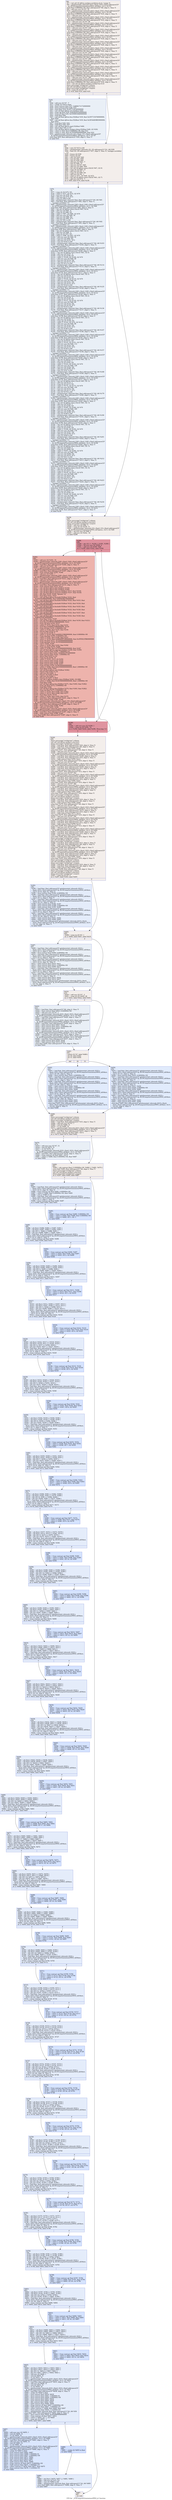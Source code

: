 digraph "CFG for '_Z19ComputeOrientationsPfPiS_iii' function" {
	label="CFG for '_Z19ComputeOrientationsPfPiS_iii' function";

	Node0x55eb150 [shape=record,color="#3d50c3ff", style=filled, fillcolor="#e5d8d170",label="{%6:\l  %7 = tail call i32 @llvm.amdgcn.workitem.id.x(), !range !4\l  %8 = getelementptr inbounds [416 x float], [416 x float] addrspace(3)*\l... @_ZZ19ComputeOrientationsPfPiS_iiiE4hist, i32 0, i32 %7\l  store float 0.000000e+00, float addrspace(3)* %8, align 4, !tbaa !5\l  %9 = add nuw nsw i32 %7, 32\l  %10 = getelementptr inbounds [416 x float], [416 x float] addrspace(3)*\l... @_ZZ19ComputeOrientationsPfPiS_iiiE4hist, i32 0, i32 %9\l  store float 0.000000e+00, float addrspace(3)* %10, align 4, !tbaa !5\l  %11 = add nuw nsw i32 %7, 64\l  %12 = getelementptr inbounds [416 x float], [416 x float] addrspace(3)*\l... @_ZZ19ComputeOrientationsPfPiS_iiiE4hist, i32 0, i32 %11\l  store float 0.000000e+00, float addrspace(3)* %12, align 4, !tbaa !5\l  %13 = add nuw nsw i32 %7, 96\l  %14 = getelementptr inbounds [416 x float], [416 x float] addrspace(3)*\l... @_ZZ19ComputeOrientationsPfPiS_iiiE4hist, i32 0, i32 %13\l  store float 0.000000e+00, float addrspace(3)* %14, align 4, !tbaa !5\l  %15 = add nuw nsw i32 %7, 128\l  %16 = getelementptr inbounds [416 x float], [416 x float] addrspace(3)*\l... @_ZZ19ComputeOrientationsPfPiS_iiiE4hist, i32 0, i32 %15\l  store float 0.000000e+00, float addrspace(3)* %16, align 4, !tbaa !5\l  %17 = add nuw nsw i32 %7, 160\l  %18 = getelementptr inbounds [416 x float], [416 x float] addrspace(3)*\l... @_ZZ19ComputeOrientationsPfPiS_iiiE4hist, i32 0, i32 %17\l  store float 0.000000e+00, float addrspace(3)* %18, align 4, !tbaa !5\l  %19 = add nuw nsw i32 %7, 192\l  %20 = getelementptr inbounds [416 x float], [416 x float] addrspace(3)*\l... @_ZZ19ComputeOrientationsPfPiS_iiiE4hist, i32 0, i32 %19\l  store float 0.000000e+00, float addrspace(3)* %20, align 4, !tbaa !5\l  %21 = add nuw nsw i32 %7, 224\l  %22 = getelementptr inbounds [416 x float], [416 x float] addrspace(3)*\l... @_ZZ19ComputeOrientationsPfPiS_iiiE4hist, i32 0, i32 %21\l  store float 0.000000e+00, float addrspace(3)* %22, align 4, !tbaa !5\l  %23 = add nuw nsw i32 %7, 256\l  %24 = getelementptr inbounds [416 x float], [416 x float] addrspace(3)*\l... @_ZZ19ComputeOrientationsPfPiS_iiiE4hist, i32 0, i32 %23\l  store float 0.000000e+00, float addrspace(3)* %24, align 4, !tbaa !5\l  %25 = add nuw nsw i32 %7, 288\l  %26 = getelementptr inbounds [416 x float], [416 x float] addrspace(3)*\l... @_ZZ19ComputeOrientationsPfPiS_iiiE4hist, i32 0, i32 %25\l  store float 0.000000e+00, float addrspace(3)* %26, align 4, !tbaa !5\l  %27 = add nuw nsw i32 %7, 320\l  %28 = getelementptr inbounds [416 x float], [416 x float] addrspace(3)*\l... @_ZZ19ComputeOrientationsPfPiS_iiiE4hist, i32 0, i32 %27\l  store float 0.000000e+00, float addrspace(3)* %28, align 4, !tbaa !5\l  %29 = add nuw nsw i32 %7, 352\l  %30 = getelementptr inbounds [416 x float], [416 x float] addrspace(3)*\l... @_ZZ19ComputeOrientationsPfPiS_iiiE4hist, i32 0, i32 %29\l  store float 0.000000e+00, float addrspace(3)* %30, align 4, !tbaa !5\l  %31 = add nuw nsw i32 %7, 384\l  %32 = getelementptr inbounds [416 x float], [416 x float] addrspace(3)*\l... @_ZZ19ComputeOrientationsPfPiS_iiiE4hist, i32 0, i32 %31\l  store float 0.000000e+00, float addrspace(3)* %32, align 4, !tbaa !5\l  %33 = tail call i32 @llvm.amdgcn.workgroup.id.x()\l  fence syncscope(\"workgroup\") release\l  tail call void @llvm.amdgcn.s.barrier()\l  fence syncscope(\"workgroup\") acquire\l  %34 = icmp ult i32 %7, 15\l  br i1 %34, label %35, label %55\l|{<s0>T|<s1>F}}"];
	Node0x55eb150:s0 -> Node0x55ef820;
	Node0x55eb150:s1 -> Node0x55ef8b0;
	Node0x55ef820 [shape=record,color="#3d50c3ff", style=filled, fillcolor="#cedaeb70",label="{%35:\l35:                                               \l  %36 = add nsw i32 %7, -7\l  %37 = sitofp i32 %36 to float\l  %38 = fmul contract float %37, 0xBFAC71C720000000\l  %39 = fmul contract float %38, %37\l  %40 = fmul float %39, 0x3FF7154760000000\l  %41 = tail call float @llvm.rint.f32(float %40)\l  %42 = fcmp ogt float %39, 0x40562E4300000000\l  %43 = fcmp olt float %39, 0xC059D1DA00000000\l  %44 = fneg float %40\l  %45 = tail call float @llvm.fma.f32(float %39, float 0x3FF7154760000000,\l... float %44)\l  %46 = tail call float @llvm.fma.f32(float %39, float 0x3E54AE0BE0000000,\l... float %45)\l  %47 = fsub float %40, %41\l  %48 = fadd float %46, %47\l  %49 = tail call float @llvm.exp2.f32(float %48)\l  %50 = fptosi float %41 to i32\l  %51 = tail call float @llvm.amdgcn.ldexp.f32(float %49, i32 %50)\l  %52 = select i1 %43, float 0.000000e+00, float %51\l  %53 = select i1 %42, float 0x7FF0000000000000, float %52\l  %54 = getelementptr inbounds [16 x float], [16 x float] addrspace(3)*\l... @_ZZ19ComputeOrientationsPfPiS_iiiE5gauss, i32 0, i32 %7\l  store float %53, float addrspace(3)* %54, align 4, !tbaa !5\l  br label %55\l}"];
	Node0x55ef820 -> Node0x55ef8b0;
	Node0x55ef8b0 [shape=record,color="#3d50c3ff", style=filled, fillcolor="#e5d8d170",label="{%55:\l55:                                               \l  %56 = sext i32 %33 to i64\l  %57 = getelementptr inbounds i32, i32 addrspace(1)* %1, i64 %56\l  %58 = load i32, i32 addrspace(1)* %57, align 4, !tbaa !9, !amdgpu.noclobber\l... !11\l  %59 = freeze i32 %58\l  %60 = freeze i32 %4\l  %61 = sdiv i32 %59, %60\l  %62 = mul i32 %61, %60\l  %63 = sub i32 %59, %62\l  %64 = add nsw i32 %63, -7\l  %65 = and i32 %64, 15\l  %66 = sub nsw i32 %7, %65\l  %67 = add nsw i32 %66, %64\l  %68 = tail call i32 @llvm.smax.i32(i32 %67, i32 0)\l  %69 = icmp ult i32 %66, 15\l  %70 = add nsw i32 %5, -1\l  %71 = icmp slt i32 %68, %4\l  %72 = add nsw i32 %4, -1\l  %73 = select i1 %71, i32 %68, i32 %72\l  %74 = tail call i32 @llvm.smax.i32(i32 %61, i32 7)\l  %75 = add nsw i32 %74, -7\l  br i1 %69, label %76, label %238\l|{<s0>T|<s1>F}}"];
	Node0x55ef8b0:s0 -> Node0x55f2170;
	Node0x55ef8b0:s1 -> Node0x55f2200;
	Node0x55f2170 [shape=record,color="#3d50c3ff", style=filled, fillcolor="#cedaeb70",label="{%76:\l76:                                               \l  %77 = icmp slt i32 %75, %5\l  %78 = select i1 %77, i32 %75, i32 %70\l  %79 = mul nsw i32 %78, %4\l  %80 = add nsw i32 %79, %73\l  %81 = sext i32 %80 to i64\l  %82 = getelementptr inbounds float, float addrspace(1)* %0, i64 %81\l  %83 = load float, float addrspace(1)* %82, align 4, !tbaa !5,\l... !amdgpu.noclobber !11\l  %84 = getelementptr inbounds [240 x float], [240 x float] addrspace(3)*\l... @_ZZ19ComputeOrientationsPfPiS_iiiE4data, i32 0, i32 %66\l  store float %83, float addrspace(3)* %84, align 4, !tbaa !5\l  %85 = tail call i32 @llvm.smax.i32(i32 %61, i32 6)\l  %86 = add nsw i32 %85, -6\l  %87 = icmp slt i32 %86, %5\l  %88 = select i1 %87, i32 %86, i32 %70\l  %89 = add nuw nsw i32 %66, 16\l  %90 = mul nsw i32 %88, %4\l  %91 = add nsw i32 %90, %73\l  %92 = sext i32 %91 to i64\l  %93 = getelementptr inbounds float, float addrspace(1)* %0, i64 %92\l  %94 = load float, float addrspace(1)* %93, align 4, !tbaa !5,\l... !amdgpu.noclobber !11\l  %95 = getelementptr inbounds [240 x float], [240 x float] addrspace(3)*\l... @_ZZ19ComputeOrientationsPfPiS_iiiE4data, i32 0, i32 %89\l  store float %94, float addrspace(3)* %95, align 4, !tbaa !5\l  %96 = tail call i32 @llvm.smax.i32(i32 %61, i32 5)\l  %97 = add nsw i32 %96, -5\l  %98 = icmp slt i32 %97, %5\l  %99 = select i1 %98, i32 %97, i32 %70\l  %100 = add nuw nsw i32 %66, 32\l  %101 = mul nsw i32 %99, %4\l  %102 = add nsw i32 %101, %73\l  %103 = sext i32 %102 to i64\l  %104 = getelementptr inbounds float, float addrspace(1)* %0, i64 %103\l  %105 = load float, float addrspace(1)* %104, align 4, !tbaa !5,\l... !amdgpu.noclobber !11\l  %106 = getelementptr inbounds [240 x float], [240 x float] addrspace(3)*\l... @_ZZ19ComputeOrientationsPfPiS_iiiE4data, i32 0, i32 %100\l  store float %105, float addrspace(3)* %106, align 4, !tbaa !5\l  %107 = tail call i32 @llvm.smax.i32(i32 %61, i32 4)\l  %108 = add nsw i32 %107, -4\l  %109 = icmp slt i32 %108, %5\l  %110 = select i1 %109, i32 %108, i32 %70\l  %111 = add nuw nsw i32 %66, 48\l  %112 = mul nsw i32 %110, %4\l  %113 = add nsw i32 %112, %73\l  %114 = sext i32 %113 to i64\l  %115 = getelementptr inbounds float, float addrspace(1)* %0, i64 %114\l  %116 = load float, float addrspace(1)* %115, align 4, !tbaa !5,\l... !amdgpu.noclobber !11\l  %117 = getelementptr inbounds [240 x float], [240 x float] addrspace(3)*\l... @_ZZ19ComputeOrientationsPfPiS_iiiE4data, i32 0, i32 %111\l  store float %116, float addrspace(3)* %117, align 4, !tbaa !5\l  %118 = tail call i32 @llvm.smax.i32(i32 %61, i32 3)\l  %119 = add nsw i32 %118, -3\l  %120 = icmp slt i32 %119, %5\l  %121 = select i1 %120, i32 %119, i32 %70\l  %122 = add nuw nsw i32 %66, 64\l  %123 = mul nsw i32 %121, %4\l  %124 = add nsw i32 %123, %73\l  %125 = sext i32 %124 to i64\l  %126 = getelementptr inbounds float, float addrspace(1)* %0, i64 %125\l  %127 = load float, float addrspace(1)* %126, align 4, !tbaa !5,\l... !amdgpu.noclobber !11\l  %128 = getelementptr inbounds [240 x float], [240 x float] addrspace(3)*\l... @_ZZ19ComputeOrientationsPfPiS_iiiE4data, i32 0, i32 %122\l  store float %127, float addrspace(3)* %128, align 4, !tbaa !5\l  %129 = tail call i32 @llvm.smax.i32(i32 %61, i32 2)\l  %130 = add nsw i32 %129, -2\l  %131 = icmp slt i32 %130, %5\l  %132 = select i1 %131, i32 %130, i32 %70\l  %133 = add nuw nsw i32 %66, 80\l  %134 = mul nsw i32 %132, %4\l  %135 = add nsw i32 %134, %73\l  %136 = sext i32 %135 to i64\l  %137 = getelementptr inbounds float, float addrspace(1)* %0, i64 %136\l  %138 = load float, float addrspace(1)* %137, align 4, !tbaa !5,\l... !amdgpu.noclobber !11\l  %139 = getelementptr inbounds [240 x float], [240 x float] addrspace(3)*\l... @_ZZ19ComputeOrientationsPfPiS_iiiE4data, i32 0, i32 %133\l  store float %138, float addrspace(3)* %139, align 4, !tbaa !5\l  %140 = tail call i32 @llvm.smax.i32(i32 %61, i32 1)\l  %141 = add nsw i32 %140, -1\l  %142 = icmp sgt i32 %140, %5\l  %143 = select i1 %142, i32 %70, i32 %141\l  %144 = add nuw nsw i32 %66, 96\l  %145 = mul nsw i32 %143, %4\l  %146 = add nsw i32 %145, %73\l  %147 = sext i32 %146 to i64\l  %148 = getelementptr inbounds float, float addrspace(1)* %0, i64 %147\l  %149 = load float, float addrspace(1)* %148, align 4, !tbaa !5,\l... !amdgpu.noclobber !11\l  %150 = getelementptr inbounds [240 x float], [240 x float] addrspace(3)*\l... @_ZZ19ComputeOrientationsPfPiS_iiiE4data, i32 0, i32 %144\l  store float %149, float addrspace(3)* %150, align 4, !tbaa !5\l  %151 = tail call i32 @llvm.smax.i32(i32 %61, i32 0)\l  %152 = icmp slt i32 %151, %5\l  %153 = select i1 %152, i32 %151, i32 %70\l  %154 = add nuw nsw i32 %66, 112\l  %155 = mul nsw i32 %153, %4\l  %156 = add nsw i32 %155, %73\l  %157 = sext i32 %156 to i64\l  %158 = getelementptr inbounds float, float addrspace(1)* %0, i64 %157\l  %159 = load float, float addrspace(1)* %158, align 4, !tbaa !5,\l... !amdgpu.noclobber !11\l  %160 = getelementptr inbounds [240 x float], [240 x float] addrspace(3)*\l... @_ZZ19ComputeOrientationsPfPiS_iiiE4data, i32 0, i32 %154\l  store float %159, float addrspace(3)* %160, align 4, !tbaa !5\l  %161 = tail call i32 @llvm.smax.i32(i32 %61, i32 -1)\l  %162 = add nsw i32 %161, 1\l  %163 = icmp slt i32 %162, %5\l  %164 = select i1 %163, i32 %162, i32 %70\l  %165 = add nuw nsw i32 %66, 128\l  %166 = mul nsw i32 %164, %4\l  %167 = add nsw i32 %166, %73\l  %168 = sext i32 %167 to i64\l  %169 = getelementptr inbounds float, float addrspace(1)* %0, i64 %168\l  %170 = load float, float addrspace(1)* %169, align 4, !tbaa !5,\l... !amdgpu.noclobber !11\l  %171 = getelementptr inbounds [240 x float], [240 x float] addrspace(3)*\l... @_ZZ19ComputeOrientationsPfPiS_iiiE4data, i32 0, i32 %165\l  store float %170, float addrspace(3)* %171, align 4, !tbaa !5\l  %172 = tail call i32 @llvm.smax.i32(i32 %61, i32 -2)\l  %173 = add nsw i32 %172, 2\l  %174 = icmp slt i32 %173, %5\l  %175 = select i1 %174, i32 %173, i32 %70\l  %176 = add nuw nsw i32 %66, 144\l  %177 = mul nsw i32 %175, %4\l  %178 = add nsw i32 %177, %73\l  %179 = sext i32 %178 to i64\l  %180 = getelementptr inbounds float, float addrspace(1)* %0, i64 %179\l  %181 = load float, float addrspace(1)* %180, align 4, !tbaa !5,\l... !amdgpu.noclobber !11\l  %182 = getelementptr inbounds [240 x float], [240 x float] addrspace(3)*\l... @_ZZ19ComputeOrientationsPfPiS_iiiE4data, i32 0, i32 %176\l  store float %181, float addrspace(3)* %182, align 4, !tbaa !5\l  %183 = tail call i32 @llvm.smax.i32(i32 %61, i32 -3)\l  %184 = add nsw i32 %183, 3\l  %185 = icmp slt i32 %184, %5\l  %186 = select i1 %185, i32 %184, i32 %70\l  %187 = add nuw nsw i32 %66, 160\l  %188 = mul nsw i32 %186, %4\l  %189 = add nsw i32 %188, %73\l  %190 = sext i32 %189 to i64\l  %191 = getelementptr inbounds float, float addrspace(1)* %0, i64 %190\l  %192 = load float, float addrspace(1)* %191, align 4, !tbaa !5,\l... !amdgpu.noclobber !11\l  %193 = getelementptr inbounds [240 x float], [240 x float] addrspace(3)*\l... @_ZZ19ComputeOrientationsPfPiS_iiiE4data, i32 0, i32 %187\l  store float %192, float addrspace(3)* %193, align 4, !tbaa !5\l  %194 = tail call i32 @llvm.smax.i32(i32 %61, i32 -4)\l  %195 = add nsw i32 %194, 4\l  %196 = icmp slt i32 %195, %5\l  %197 = select i1 %196, i32 %195, i32 %70\l  %198 = add nuw nsw i32 %66, 176\l  %199 = mul nsw i32 %197, %4\l  %200 = add nsw i32 %199, %73\l  %201 = sext i32 %200 to i64\l  %202 = getelementptr inbounds float, float addrspace(1)* %0, i64 %201\l  %203 = load float, float addrspace(1)* %202, align 4, !tbaa !5,\l... !amdgpu.noclobber !11\l  %204 = getelementptr inbounds [240 x float], [240 x float] addrspace(3)*\l... @_ZZ19ComputeOrientationsPfPiS_iiiE4data, i32 0, i32 %198\l  store float %203, float addrspace(3)* %204, align 4, !tbaa !5\l  %205 = tail call i32 @llvm.smax.i32(i32 %61, i32 -5)\l  %206 = add nsw i32 %205, 5\l  %207 = icmp slt i32 %206, %5\l  %208 = select i1 %207, i32 %206, i32 %70\l  %209 = add nuw nsw i32 %66, 192\l  %210 = mul nsw i32 %208, %4\l  %211 = add nsw i32 %210, %73\l  %212 = sext i32 %211 to i64\l  %213 = getelementptr inbounds float, float addrspace(1)* %0, i64 %212\l  %214 = load float, float addrspace(1)* %213, align 4, !tbaa !5,\l... !amdgpu.noclobber !11\l  %215 = getelementptr inbounds [240 x float], [240 x float] addrspace(3)*\l... @_ZZ19ComputeOrientationsPfPiS_iiiE4data, i32 0, i32 %209\l  store float %214, float addrspace(3)* %215, align 4, !tbaa !5\l  %216 = tail call i32 @llvm.smax.i32(i32 %61, i32 -6)\l  %217 = add nsw i32 %216, 6\l  %218 = icmp slt i32 %217, %5\l  %219 = select i1 %218, i32 %217, i32 %70\l  %220 = add nuw nsw i32 %66, 208\l  %221 = mul nsw i32 %219, %4\l  %222 = add nsw i32 %221, %73\l  %223 = sext i32 %222 to i64\l  %224 = getelementptr inbounds float, float addrspace(1)* %0, i64 %223\l  %225 = load float, float addrspace(1)* %224, align 4, !tbaa !5,\l... !amdgpu.noclobber !11\l  %226 = getelementptr inbounds [240 x float], [240 x float] addrspace(3)*\l... @_ZZ19ComputeOrientationsPfPiS_iiiE4data, i32 0, i32 %220\l  store float %225, float addrspace(3)* %226, align 4, !tbaa !5\l  %227 = tail call i32 @llvm.smax.i32(i32 %61, i32 -7)\l  %228 = add nsw i32 %227, 7\l  %229 = icmp slt i32 %228, %5\l  %230 = select i1 %229, i32 %228, i32 %70\l  %231 = add nuw nsw i32 %66, 224\l  %232 = mul nsw i32 %230, %4\l  %233 = add nsw i32 %232, %73\l  %234 = sext i32 %233 to i64\l  %235 = getelementptr inbounds float, float addrspace(1)* %0, i64 %234\l  %236 = load float, float addrspace(1)* %235, align 4, !tbaa !5,\l... !amdgpu.noclobber !11\l  %237 = getelementptr inbounds [240 x float], [240 x float] addrspace(3)*\l... @_ZZ19ComputeOrientationsPfPiS_iiiE4data, i32 0, i32 %231\l  store float %236, float addrspace(3)* %237, align 4, !tbaa !5\l  br label %238\l}"];
	Node0x55f2170 -> Node0x55f2200;
	Node0x55f2200 [shape=record,color="#3d50c3ff", style=filled, fillcolor="#e5d8d170",label="{%238:\l238:                                              \l  fence syncscope(\"workgroup\") release\l  tail call void @llvm.amdgcn.s.barrier()\l  fence syncscope(\"workgroup\") acquire\l  %239 = add nsw i32 %66, -1\l  %240 = icmp ult i32 %239, 13\l  %241 = getelementptr inbounds [16 x float], [16 x float] addrspace(3)*\l... @_ZZ19ComputeOrientationsPfPiS_iiiE5gauss, i32 0, i32 %66\l  %242 = shl nuw nsw i32 %66, 5\l  %243 = add nsw i32 %242, -32\l  br label %298\l}"];
	Node0x55f2200 -> Node0x55fa340;
	Node0x55fa610 [shape=record,color="#3d50c3ff", style=filled, fillcolor="#e5d8d170",label="{%244:\l244:                                              \l  fence syncscope(\"workgroup\") release\l  tail call void @llvm.amdgcn.s.barrier()\l  fence syncscope(\"workgroup\") acquire\l  %245 = load float, float addrspace(3)* %24, align 4, !tbaa !5\l  %246 = load float, float addrspace(3)* %8, align 4, !tbaa !5\l  %247 = fadd contract float %245, %246\l  store float %247, float addrspace(3)* %8, align 4, !tbaa !5\l  %248 = add nuw nsw i32 %7, 288\l  %249 = getelementptr inbounds [416 x float], [416 x float] addrspace(3)*\l... @_ZZ19ComputeOrientationsPfPiS_iiiE4hist, i32 0, i32 %248\l  %250 = load float, float addrspace(3)* %249, align 4, !tbaa !5\l  %251 = load float, float addrspace(3)* %10, align 4, !tbaa !5\l  %252 = fadd contract float %250, %251\l  store float %252, float addrspace(3)* %10, align 4, !tbaa !5\l  %253 = add nuw nsw i32 %7, 320\l  %254 = getelementptr inbounds [416 x float], [416 x float] addrspace(3)*\l... @_ZZ19ComputeOrientationsPfPiS_iiiE4hist, i32 0, i32 %253\l  %255 = load float, float addrspace(3)* %254, align 4, !tbaa !5\l  %256 = load float, float addrspace(3)* %12, align 4, !tbaa !5\l  %257 = fadd contract float %255, %256\l  store float %257, float addrspace(3)* %12, align 4, !tbaa !5\l  %258 = add nuw nsw i32 %7, 352\l  %259 = getelementptr inbounds [416 x float], [416 x float] addrspace(3)*\l... @_ZZ19ComputeOrientationsPfPiS_iiiE4hist, i32 0, i32 %258\l  %260 = load float, float addrspace(3)* %259, align 4, !tbaa !5\l  %261 = load float, float addrspace(3)* %14, align 4, !tbaa !5\l  %262 = fadd contract float %260, %261\l  store float %262, float addrspace(3)* %14, align 4, !tbaa !5\l  %263 = add nuw nsw i32 %7, 384\l  %264 = getelementptr inbounds [416 x float], [416 x float] addrspace(3)*\l... @_ZZ19ComputeOrientationsPfPiS_iiiE4hist, i32 0, i32 %263\l  %265 = load float, float addrspace(3)* %264, align 4, !tbaa !5\l  %266 = load float, float addrspace(3)* %16, align 4, !tbaa !5\l  %267 = fadd contract float %265, %266\l  store float %267, float addrspace(3)* %16, align 4, !tbaa !5\l  fence syncscope(\"workgroup\") release\l  tail call void @llvm.amdgcn.s.barrier()\l  fence syncscope(\"workgroup\") acquire\l  %268 = load float, float addrspace(3)* %16, align 4, !tbaa !5\l  %269 = load float, float addrspace(3)* %8, align 4, !tbaa !5\l  %270 = fadd contract float %268, %269\l  store float %270, float addrspace(3)* %8, align 4, !tbaa !5\l  %271 = add nuw nsw i32 %7, 160\l  %272 = getelementptr inbounds [416 x float], [416 x float] addrspace(3)*\l... @_ZZ19ComputeOrientationsPfPiS_iiiE4hist, i32 0, i32 %271\l  %273 = load float, float addrspace(3)* %272, align 4, !tbaa !5\l  %274 = load float, float addrspace(3)* %10, align 4, !tbaa !5\l  %275 = fadd contract float %273, %274\l  store float %275, float addrspace(3)* %10, align 4, !tbaa !5\l  %276 = add nuw nsw i32 %7, 192\l  %277 = getelementptr inbounds [416 x float], [416 x float] addrspace(3)*\l... @_ZZ19ComputeOrientationsPfPiS_iiiE4hist, i32 0, i32 %276\l  %278 = load float, float addrspace(3)* %277, align 4, !tbaa !5\l  %279 = load float, float addrspace(3)* %12, align 4, !tbaa !5\l  %280 = fadd contract float %278, %279\l  store float %280, float addrspace(3)* %12, align 4, !tbaa !5\l  %281 = add nuw nsw i32 %7, 224\l  %282 = getelementptr inbounds [416 x float], [416 x float] addrspace(3)*\l... @_ZZ19ComputeOrientationsPfPiS_iiiE4hist, i32 0, i32 %281\l  %283 = load float, float addrspace(3)* %282, align 4, !tbaa !5\l  %284 = load float, float addrspace(3)* %14, align 4, !tbaa !5\l  %285 = fadd contract float %283, %284\l  store float %285, float addrspace(3)* %14, align 4, !tbaa !5\l  fence syncscope(\"workgroup\") release\l  tail call void @llvm.amdgcn.s.barrier()\l  fence syncscope(\"workgroup\") acquire\l  %286 = load float, float addrspace(3)* %12, align 4, !tbaa !5\l  %287 = load float, float addrspace(3)* %8, align 4, !tbaa !5\l  %288 = fadd contract float %286, %287\l  store float %288, float addrspace(3)* %8, align 4, !tbaa !5\l  %289 = add nuw nsw i32 %7, 96\l  %290 = getelementptr inbounds [416 x float], [416 x float] addrspace(3)*\l... @_ZZ19ComputeOrientationsPfPiS_iiiE4hist, i32 0, i32 %289\l  %291 = load float, float addrspace(3)* %290, align 4, !tbaa !5\l  %292 = load float, float addrspace(3)* %10, align 4, !tbaa !5\l  %293 = fadd contract float %291, %292\l  store float %293, float addrspace(3)* %10, align 4, !tbaa !5\l  fence syncscope(\"workgroup\") release\l  tail call void @llvm.amdgcn.s.barrier()\l  fence syncscope(\"workgroup\") acquire\l  %294 = load float, float addrspace(3)* %10, align 4, !tbaa !5\l  %295 = load float, float addrspace(3)* %8, align 4, !tbaa !5\l  %296 = fadd contract float %294, %295\l  store float %296, float addrspace(3)* %8, align 4, !tbaa !5\l  fence syncscope(\"workgroup\") release\l  tail call void @llvm.amdgcn.s.barrier()\l  fence syncscope(\"workgroup\") acquire\l  %297 = icmp eq i32 %7, 0\l  br i1 %297, label %393, label %405\l|{<s0>T|<s1>F}}"];
	Node0x55fa610:s0 -> Node0x55fed30;
	Node0x55fa610:s1 -> Node0x55fed80;
	Node0x55fa340 [shape=record,color="#b70d28ff", style=filled, fillcolor="#b70d2870",label="{%298:\l298:                                              \l  %299 = phi i32 [ 1, %238 ], [ %391, %390 ]\l  %300 = shl nuw nsw i32 %299, 4\l  %301 = add nsw i32 %300, %66\l  br i1 %240, label %302, label %390\l|{<s0>T|<s1>F}}"];
	Node0x55fa340:s0 -> Node0x55ff120;
	Node0x55fa340:s1 -> Node0x55feec0;
	Node0x55ff120 [shape=record,color="#3d50c3ff", style=filled, fillcolor="#d6524470",label="{%302:\l302:                                              \l  %303 = add nsw i32 %301, 16\l  %304 = getelementptr inbounds [240 x float], [240 x float] addrspace(3)*\l... @_ZZ19ComputeOrientationsPfPiS_iiiE4data, i32 0, i32 %303\l  %305 = load float, float addrspace(3)* %304, align 4, !tbaa !5\l  %306 = add nsw i32 %301, -16\l  %307 = getelementptr inbounds [240 x float], [240 x float] addrspace(3)*\l... @_ZZ19ComputeOrientationsPfPiS_iiiE4data, i32 0, i32 %306\l  %308 = load float, float addrspace(3)* %307, align 4, !tbaa !5\l  %309 = fsub contract float %305, %308\l  %310 = add nsw i32 %301, 1\l  %311 = getelementptr inbounds [240 x float], [240 x float] addrspace(3)*\l... @_ZZ19ComputeOrientationsPfPiS_iiiE4data, i32 0, i32 %310\l  %312 = load float, float addrspace(3)* %311, align 4, !tbaa !5\l  %313 = add nsw i32 %301, -1\l  %314 = getelementptr inbounds [240 x float], [240 x float] addrspace(3)*\l... @_ZZ19ComputeOrientationsPfPiS_iiiE4data, i32 0, i32 %313\l  %315 = load float, float addrspace(3)* %314, align 4, !tbaa !5\l  %316 = fsub contract float %312, %315\l  %317 = tail call float @llvm.fabs.f32(float %316)\l  %318 = tail call float @llvm.fabs.f32(float %309)\l  %319 = tail call float @llvm.minnum.f32(float %317, float %318)\l  %320 = tail call float @llvm.maxnum.f32(float %317, float %318)\l  %321 = fdiv float %319, %320, !fpmath !12\l  %322 = fmul float %321, %321\l  %323 = tail call float @llvm.fmuladd.f32(float %322, float\l... 0x3F65A54B00000000, float 0xBF8F4B2180000000)\l  %324 = tail call float @llvm.fmuladd.f32(float %322, float %323, float\l... 0x3FA53F67E0000000)\l  %325 = tail call float @llvm.fmuladd.f32(float %322, float %324, float\l... 0xBFB2FA9AE0000000)\l  %326 = tail call float @llvm.fmuladd.f32(float %322, float %325, float\l... 0x3FBB263640000000)\l  %327 = tail call float @llvm.fmuladd.f32(float %322, float %326, float\l... 0xBFC22C1CC0000000)\l  %328 = tail call float @llvm.fmuladd.f32(float %322, float %327, float\l... 0x3FC99717E0000000)\l  %329 = tail call float @llvm.fmuladd.f32(float %322, float %328, float\l... 0xBFD5554C40000000)\l  %330 = fmul float %322, %329\l  %331 = tail call float @llvm.fmuladd.f32(float %321, float %330, float %321)\l  %332 = fsub float 0x3FF921FB60000000, %331\l  %333 = fcmp ogt float %318, %317\l  %334 = select i1 %333, float %332, float %331\l  %335 = fsub float 0x400921FB60000000, %334\l  %336 = fcmp olt float %316, 0.000000e+00\l  %337 = select i1 %336, float %335, float %334\l  %338 = bitcast float %316 to i32\l  %339 = icmp slt i32 %338, 0\l  %340 = select i1 %339, float 0x400921FB60000000, float 0.000000e+00\l  %341 = fcmp oeq float %309, 0.000000e+00\l  %342 = select i1 %341, float %340, float %337\l  %343 = select i1 %336, float 0x4002D97C80000000, float 0x3FE921FB60000000\l  %344 = fcmp oeq float %317, 0x7FF0000000000000\l  %345 = fcmp oeq float %318, 0x7FF0000000000000\l  %346 = and i1 %345, %344\l  %347 = select i1 %346, float %343, float %342\l  %348 = fcmp uno float %316, %309\l  %349 = select i1 %348, float 0x7FF8000000000000, float %347\l  %350 = tail call float @llvm.copysign.f32(float %349, float %309)\l  %351 = fmul contract float %350, 1.600000e+01\l  %352 = fdiv contract float %351, 0x400921FF20000000\l  %353 = fadd contract float %352, 1.650000e+01\l  %354 = fptosi float %353 to i32\l  %355 = icmp eq i32 %354, 32\l  %356 = select i1 %355, i32 0, i32 %354\l  %357 = fmul contract float %316, %316\l  %358 = fmul contract float %309, %309\l  %359 = fadd contract float %358, %357\l  %360 = fcmp olt float %359, 0x39F0000000000000\l  %361 = select i1 %360, float 0x41F0000000000000, float 1.000000e+00\l  %362 = fmul float %359, %361\l  %363 = tail call float @llvm.sqrt.f32(float %362)\l  %364 = bitcast float %363 to i32\l  %365 = add nsw i32 %364, -1\l  %366 = bitcast i32 %365 to float\l  %367 = add nsw i32 %364, 1\l  %368 = bitcast i32 %367 to float\l  %369 = tail call i1 @llvm.amdgcn.class.f32(float %362, i32 608)\l  %370 = select i1 %360, float 0x3EF0000000000000, float 1.000000e+00\l  %371 = fneg float %368\l  %372 = tail call float @llvm.fma.f32(float %371, float %363, float %362)\l  %373 = fcmp ogt float %372, 0.000000e+00\l  %374 = fneg float %366\l  %375 = tail call float @llvm.fma.f32(float %374, float %363, float %362)\l  %376 = fcmp ole float %375, 0.000000e+00\l  %377 = select i1 %376, float %366, float %363\l  %378 = select i1 %373, float %368, float %377\l  %379 = fmul float %370, %378\l  %380 = select i1 %369, float %362, float %379\l  %381 = load float, float addrspace(3)* %241, align 4, !tbaa !5\l  %382 = fmul contract float %381, %380\l  %383 = getelementptr inbounds [16 x float], [16 x float] addrspace(3)*\l... @_ZZ19ComputeOrientationsPfPiS_iiiE5gauss, i32 0, i32 %299\l  %384 = load float, float addrspace(3)* %383, align 4, !tbaa !5\l  %385 = fmul contract float %384, %382\l  %386 = add nsw i32 %243, %356\l  %387 = getelementptr inbounds [416 x float], [416 x float] addrspace(3)*\l... @_ZZ19ComputeOrientationsPfPiS_iiiE4hist, i32 0, i32 %386\l  %388 = load float, float addrspace(3)* %387, align 4, !tbaa !5\l  %389 = fadd contract float %388, %385\l  store float %389, float addrspace(3)* %387, align 4, !tbaa !5\l  br label %390\l}"];
	Node0x55ff120 -> Node0x55feec0;
	Node0x55feec0 [shape=record,color="#b70d28ff", style=filled, fillcolor="#b70d2870",label="{%390:\l390:                                              \l  %391 = add nuw nsw i32 %299, 1\l  %392 = icmp eq i32 %391, 14\l  br i1 %392, label %244, label %298, !llvm.loop !13\l|{<s0>T|<s1>F}}"];
	Node0x55feec0:s0 -> Node0x55fa610;
	Node0x55feec0:s1 -> Node0x55fa340;
	Node0x55fed30 [shape=record,color="#3d50c3ff", style=filled, fillcolor="#c1d4f470",label="{%393:\l393:                                              \l  %394 = load float, float addrspace(3)* getelementptr inbounds ([416 x\l... float], [416 x float] addrspace(3)* @_ZZ19ComputeOrientationsPfPiS_iiiE4hist,\l... i32 0, i32 0), align 16, !tbaa !5\l  %395 = fmul contract float %394, 6.000000e+00\l  %396 = load float, float addrspace(3)* getelementptr inbounds ([416 x\l... float], [416 x float] addrspace(3)* @_ZZ19ComputeOrientationsPfPiS_iiiE4hist,\l... i32 0, i32 1), align 4, !tbaa !5\l  %397 = load float, float addrspace(3)* getelementptr inbounds ([416 x\l... float], [416 x float] addrspace(3)* @_ZZ19ComputeOrientationsPfPiS_iiiE4hist,\l... i32 0, i32 31), align 4, !tbaa !5\l  %398 = fadd contract float %396, %397\l  %399 = fmul contract float %398, 4.000000e+00\l  %400 = fadd contract float %395, %399\l  %401 = load float, float addrspace(3)* getelementptr inbounds ([416 x\l... float], [416 x float] addrspace(3)* @_ZZ19ComputeOrientationsPfPiS_iiiE4hist,\l... i32 0, i32 2), align 8, !tbaa !5\l  %402 = load float, float addrspace(3)* getelementptr inbounds ([416 x\l... float], [416 x float] addrspace(3)* @_ZZ19ComputeOrientationsPfPiS_iiiE4hist,\l... i32 0, i32 30), align 8, !tbaa !5\l  %403 = fadd contract float %401, %402\l  %404 = fadd contract float %400, %403\l  store float %404, float addrspace(3)* getelementptr inbounds ([416 x float],\l... [416 x float] addrspace(3)* @_ZZ19ComputeOrientationsPfPiS_iiiE4hist, i32 0,\l... i32 32), align 16, !tbaa !5\l  br label %405\l}"];
	Node0x55fed30 -> Node0x55fed80;
	Node0x55fed80 [shape=record,color="#3d50c3ff", style=filled, fillcolor="#e5d8d170",label="{%405:\l405:                                              \l  %406 = icmp eq i32 %7, 1\l  br i1 %406, label %407, label %419\l|{<s0>T|<s1>F}}"];
	Node0x55fed80:s0 -> Node0x5603920;
	Node0x55fed80:s1 -> Node0x55fad90;
	Node0x5603920 [shape=record,color="#3d50c3ff", style=filled, fillcolor="#cedaeb70",label="{%407:\l407:                                              \l  %408 = load float, float addrspace(3)* getelementptr inbounds ([416 x\l... float], [416 x float] addrspace(3)* @_ZZ19ComputeOrientationsPfPiS_iiiE4hist,\l... i32 0, i32 1), align 4, !tbaa !5\l  %409 = fmul contract float %408, 6.000000e+00\l  %410 = load float, float addrspace(3)* getelementptr inbounds ([416 x\l... float], [416 x float] addrspace(3)* @_ZZ19ComputeOrientationsPfPiS_iiiE4hist,\l... i32 0, i32 2), align 8, !tbaa !5\l  %411 = load float, float addrspace(3)* getelementptr inbounds ([416 x\l... float], [416 x float] addrspace(3)* @_ZZ19ComputeOrientationsPfPiS_iiiE4hist,\l... i32 0, i32 0), align 16, !tbaa !5\l  %412 = fadd contract float %410, %411\l  %413 = fmul contract float %412, 4.000000e+00\l  %414 = fadd contract float %409, %413\l  %415 = load float, float addrspace(3)* getelementptr inbounds ([416 x\l... float], [416 x float] addrspace(3)* @_ZZ19ComputeOrientationsPfPiS_iiiE4hist,\l... i32 0, i32 3), align 4, !tbaa !5\l  %416 = load float, float addrspace(3)* getelementptr inbounds ([416 x\l... float], [416 x float] addrspace(3)* @_ZZ19ComputeOrientationsPfPiS_iiiE4hist,\l... i32 0, i32 31), align 4, !tbaa !5\l  %417 = fadd contract float %415, %416\l  %418 = fadd contract float %414, %417\l  store float %418, float addrspace(3)* getelementptr inbounds ([416 x float],\l... [416 x float] addrspace(3)* @_ZZ19ComputeOrientationsPfPiS_iiiE4hist, i32 0,\l... i32 33), align 4, !tbaa !5\l  br label %419\l}"];
	Node0x5603920 -> Node0x55fad90;
	Node0x55fad90 [shape=record,color="#3d50c3ff", style=filled, fillcolor="#e5d8d170",label="{%419:\l419:                                              \l  %420 = add nsw i32 %7, -2\l  %421 = icmp ult i32 %420, 28\l  br i1 %421, label %422, label %441\l|{<s0>T|<s1>F}}"];
	Node0x55fad90:s0 -> Node0x55faed0;
	Node0x55fad90:s1 -> Node0x55fb820;
	Node0x55faed0 [shape=record,color="#3d50c3ff", style=filled, fillcolor="#cedaeb70",label="{%422:\l422:                                              \l  %423 = load float, float addrspace(3)* %8, align 4, !tbaa !5\l  %424 = fmul contract float %423, 6.000000e+00\l  %425 = add nuw nsw i32 %7, 1\l  %426 = getelementptr inbounds [416 x float], [416 x float] addrspace(3)*\l... @_ZZ19ComputeOrientationsPfPiS_iiiE4hist, i32 0, i32 %425\l  %427 = load float, float addrspace(3)* %426, align 4, !tbaa !5\l  %428 = add nsw i32 %7, -1\l  %429 = getelementptr inbounds [416 x float], [416 x float] addrspace(3)*\l... @_ZZ19ComputeOrientationsPfPiS_iiiE4hist, i32 0, i32 %428\l  %430 = load float, float addrspace(3)* %429, align 4, !tbaa !5\l  %431 = fadd contract float %427, %430\l  %432 = fmul contract float %431, 4.000000e+00\l  %433 = fadd contract float %424, %432\l  %434 = add nuw nsw i32 %7, 2\l  %435 = getelementptr inbounds [416 x float], [416 x float] addrspace(3)*\l... @_ZZ19ComputeOrientationsPfPiS_iiiE4hist, i32 0, i32 %434\l  %436 = load float, float addrspace(3)* %435, align 4, !tbaa !5\l  %437 = getelementptr inbounds [416 x float], [416 x float] addrspace(3)*\l... @_ZZ19ComputeOrientationsPfPiS_iiiE4hist, i32 0, i32 %420\l  %438 = load float, float addrspace(3)* %437, align 4, !tbaa !5\l  %439 = fadd contract float %436, %438\l  %440 = fadd contract float %433, %439\l  store float %440, float addrspace(3)* %10, align 4, !tbaa !5\l  br label %441\l}"];
	Node0x55faed0 -> Node0x55fb820;
	Node0x55fb820 [shape=record,color="#3d50c3ff", style=filled, fillcolor="#e5d8d170",label="{%441:\l441:                                              \l  switch i32 %7, label %466 [\l    i32 30, label %442\l    i32 31, label %454\l  ]\l|{<s0>def|<s1>30|<s2>31}}"];
	Node0x55fb820:s0 -> Node0x55fbae0;
	Node0x55fb820:s1 -> Node0x55fc4e0;
	Node0x55fb820:s2 -> Node0x55fc530;
	Node0x55fc4e0 [shape=record,color="#3d50c3ff", style=filled, fillcolor="#bbd1f870",label="{%442:\l442:                                              \l  %443 = load float, float addrspace(3)* getelementptr inbounds ([416 x\l... float], [416 x float] addrspace(3)* @_ZZ19ComputeOrientationsPfPiS_iiiE4hist,\l... i32 0, i32 30), align 8, !tbaa !5\l  %444 = fmul contract float %443, 6.000000e+00\l  %445 = load float, float addrspace(3)* getelementptr inbounds ([416 x\l... float], [416 x float] addrspace(3)* @_ZZ19ComputeOrientationsPfPiS_iiiE4hist,\l... i32 0, i32 31), align 4, !tbaa !5\l  %446 = load float, float addrspace(3)* getelementptr inbounds ([416 x\l... float], [416 x float] addrspace(3)* @_ZZ19ComputeOrientationsPfPiS_iiiE4hist,\l... i32 0, i32 29), align 4, !tbaa !5\l  %447 = fadd contract float %445, %446\l  %448 = fmul contract float %447, 4.000000e+00\l  %449 = fadd contract float %444, %448\l  %450 = load float, float addrspace(3)* getelementptr inbounds ([416 x\l... float], [416 x float] addrspace(3)* @_ZZ19ComputeOrientationsPfPiS_iiiE4hist,\l... i32 0, i32 0), align 16, !tbaa !5\l  %451 = load float, float addrspace(3)* getelementptr inbounds ([416 x\l... float], [416 x float] addrspace(3)* @_ZZ19ComputeOrientationsPfPiS_iiiE4hist,\l... i32 0, i32 28), align 16, !tbaa !5\l  %452 = fadd contract float %450, %451\l  %453 = fadd contract float %449, %452\l  store float %453, float addrspace(3)* getelementptr inbounds ([416 x float],\l... [416 x float] addrspace(3)* @_ZZ19ComputeOrientationsPfPiS_iiiE4hist, i32 0,\l... i32 62), align 8, !tbaa !5\l  br label %466\l}"];
	Node0x55fc4e0 -> Node0x55fbae0;
	Node0x55fc530 [shape=record,color="#3d50c3ff", style=filled, fillcolor="#bbd1f870",label="{%454:\l454:                                              \l  %455 = load float, float addrspace(3)* getelementptr inbounds ([416 x\l... float], [416 x float] addrspace(3)* @_ZZ19ComputeOrientationsPfPiS_iiiE4hist,\l... i32 0, i32 31), align 4, !tbaa !5\l  %456 = fmul contract float %455, 6.000000e+00\l  %457 = load float, float addrspace(3)* getelementptr inbounds ([416 x\l... float], [416 x float] addrspace(3)* @_ZZ19ComputeOrientationsPfPiS_iiiE4hist,\l... i32 0, i32 0), align 16, !tbaa !5\l  %458 = load float, float addrspace(3)* getelementptr inbounds ([416 x\l... float], [416 x float] addrspace(3)* @_ZZ19ComputeOrientationsPfPiS_iiiE4hist,\l... i32 0, i32 30), align 8, !tbaa !5\l  %459 = fadd contract float %457, %458\l  %460 = fmul contract float %459, 4.000000e+00\l  %461 = fadd contract float %456, %460\l  %462 = load float, float addrspace(3)* getelementptr inbounds ([416 x\l... float], [416 x float] addrspace(3)* @_ZZ19ComputeOrientationsPfPiS_iiiE4hist,\l... i32 0, i32 1), align 4, !tbaa !5\l  %463 = load float, float addrspace(3)* getelementptr inbounds ([416 x\l... float], [416 x float] addrspace(3)* @_ZZ19ComputeOrientationsPfPiS_iiiE4hist,\l... i32 0, i32 29), align 4, !tbaa !5\l  %464 = fadd contract float %462, %463\l  %465 = fadd contract float %461, %464\l  store float %465, float addrspace(3)* getelementptr inbounds ([416 x float],\l... [416 x float] addrspace(3)* @_ZZ19ComputeOrientationsPfPiS_iiiE4hist, i32 0,\l... i32 63), align 4, !tbaa !5\l  br label %466\l}"];
	Node0x55fc530 -> Node0x55fbae0;
	Node0x55fbae0 [shape=record,color="#3d50c3ff", style=filled, fillcolor="#e5d8d170",label="{%466:\l466:                                              \l  fence syncscope(\"workgroup\") release\l  tail call void @llvm.amdgcn.s.barrier()\l  fence syncscope(\"workgroup\") acquire\l  %467 = load float, float addrspace(3)* %10, align 4, !tbaa !5\l  %468 = add nuw nsw i32 %7, 1\l  %469 = and i32 %468, 31\l  %470 = or i32 %469, 32\l  %471 = getelementptr inbounds [416 x float], [416 x float] addrspace(3)*\l... @_ZZ19ComputeOrientationsPfPiS_iiiE4hist, i32 0, i32 %470\l  %472 = load float, float addrspace(3)* %471, align 4, !tbaa !5\l  %473 = fcmp contract ogt float %467, %472\l  br i1 %473, label %474, label %482\l|{<s0>T|<s1>F}}"];
	Node0x55fbae0:s0 -> Node0x5609af0;
	Node0x55fbae0:s1 -> Node0x5609d00;
	Node0x5609af0 [shape=record,color="#3d50c3ff", style=filled, fillcolor="#cedaeb70",label="{%474:\l474:                                              \l  %475 = add nuw nsw i32 %7, 31\l  %476 = and i32 %475, 31\l  %477 = or i32 %476, 32\l  %478 = getelementptr inbounds [416 x float], [416 x float] addrspace(3)*\l... @_ZZ19ComputeOrientationsPfPiS_iiiE4hist, i32 0, i32 %477\l  %479 = load float, float addrspace(3)* %478, align 4, !tbaa !5\l  %480 = fcmp contract ult float %467, %479\l  %481 = select i1 %480, float 0.000000e+00, float %467\l  br label %482\l}"];
	Node0x5609af0 -> Node0x5609d00;
	Node0x5609d00 [shape=record,color="#3d50c3ff", style=filled, fillcolor="#e5d8d170",label="{%482:\l482:                                              \l  %483 = phi contract float [ 0.000000e+00, %466 ], [ %481, %474 ]\l  store float %483, float addrspace(3)* %8, align 4, !tbaa !5\l  fence syncscope(\"workgroup\") release\l  tail call void @llvm.amdgcn.s.barrier()\l  fence syncscope(\"workgroup\") acquire\l  br i1 %297, label %484, label %887\l|{<s0>T|<s1>F}}"];
	Node0x5609d00:s0 -> Node0x560a540;
	Node0x5609d00:s1 -> Node0x560a590;
	Node0x560a540 [shape=record,color="#3d50c3ff", style=filled, fillcolor="#c1d4f470",label="{%484:\l484:                                              \l  %485 = load float, float addrspace(3)* getelementptr inbounds ([416 x\l... float], [416 x float] addrspace(3)* @_ZZ19ComputeOrientationsPfPiS_iiiE4hist,\l... i32 0, i32 0), align 16, !tbaa !5\l  %486 = fcmp contract ule float %485, 0.000000e+00\l  %487 = select i1 %486, float 0.000000e+00, float %485\l  %488 = sext i1 %486 to i32\l  %489 = load float, float addrspace(3)* getelementptr inbounds ([416 x\l... float], [416 x float] addrspace(3)* @_ZZ19ComputeOrientationsPfPiS_iiiE4hist,\l... i32 0, i32 1), align 4, !tbaa !5\l  %490 = fcmp contract ogt float %489, %487\l  br i1 %490, label %495, label %491\l|{<s0>T|<s1>F}}"];
	Node0x560a540:s0 -> Node0x560a690;
	Node0x560a540:s1 -> Node0x560aa00;
	Node0x560aa00 [shape=record,color="#3d50c3ff", style=filled, fillcolor="#a1c0ff70",label="{%491:\l491:                                              \l  %492 = fcmp contract ogt float %489, 0.000000e+00\l  %493 = select i1 %492, float %489, float 0.000000e+00\l  %494 = select i1 %492, i32 1, i32 -1\l  br label %495\l}"];
	Node0x560aa00 -> Node0x560a690;
	Node0x560a690 [shape=record,color="#3d50c3ff", style=filled, fillcolor="#c1d4f470",label="{%495:\l495:                                              \l  %496 = phi float [ %489, %484 ], [ %487, %491 ]\l  %497 = phi float [ %487, %484 ], [ %493, %491 ]\l  %498 = phi i32 [ 1, %484 ], [ %488, %491 ]\l  %499 = phi i32 [ %488, %484 ], [ %494, %491 ]\l  %500 = load float, float addrspace(3)* getelementptr inbounds ([416 x\l... float], [416 x float] addrspace(3)* @_ZZ19ComputeOrientationsPfPiS_iiiE4hist,\l... i32 0, i32 2), align 8, !tbaa !5\l  %501 = fcmp contract ogt float %500, %496\l  br i1 %501, label %506, label %502\l|{<s0>T|<s1>F}}"];
	Node0x560a690:s0 -> Node0x560b020;
	Node0x560a690:s1 -> Node0x560b170;
	Node0x560b170 [shape=record,color="#3d50c3ff", style=filled, fillcolor="#a1c0ff70",label="{%502:\l502:                                              \l  %503 = fcmp contract ogt float %500, %497\l  %504 = select i1 %503, float %500, float %497\l  %505 = select i1 %503, i32 2, i32 %499\l  br label %506\l}"];
	Node0x560b170 -> Node0x560b020;
	Node0x560b020 [shape=record,color="#3d50c3ff", style=filled, fillcolor="#c1d4f470",label="{%506:\l506:                                              \l  %507 = phi float [ %500, %495 ], [ %496, %502 ]\l  %508 = phi float [ %496, %495 ], [ %504, %502 ]\l  %509 = phi i32 [ 2, %495 ], [ %498, %502 ]\l  %510 = phi i32 [ %498, %495 ], [ %505, %502 ]\l  %511 = load float, float addrspace(3)* getelementptr inbounds ([416 x\l... float], [416 x float] addrspace(3)* @_ZZ19ComputeOrientationsPfPiS_iiiE4hist,\l... i32 0, i32 3), align 4, !tbaa !5\l  %512 = fcmp contract ogt float %511, %507\l  br i1 %512, label %517, label %513\l|{<s0>T|<s1>F}}"];
	Node0x560b020:s0 -> Node0x560b790;
	Node0x560b020:s1 -> Node0x55fc940;
	Node0x55fc940 [shape=record,color="#3d50c3ff", style=filled, fillcolor="#a1c0ff70",label="{%513:\l513:                                              \l  %514 = fcmp contract ogt float %511, %508\l  %515 = select i1 %514, float %511, float %508\l  %516 = select i1 %514, i32 3, i32 %510\l  br label %517\l}"];
	Node0x55fc940 -> Node0x560b790;
	Node0x560b790 [shape=record,color="#3d50c3ff", style=filled, fillcolor="#c1d4f470",label="{%517:\l517:                                              \l  %518 = phi float [ %511, %506 ], [ %507, %513 ]\l  %519 = phi float [ %507, %506 ], [ %515, %513 ]\l  %520 = phi i32 [ 3, %506 ], [ %509, %513 ]\l  %521 = phi i32 [ %509, %506 ], [ %516, %513 ]\l  %522 = load float, float addrspace(3)* getelementptr inbounds ([416 x\l... float], [416 x float] addrspace(3)* @_ZZ19ComputeOrientationsPfPiS_iiiE4hist,\l... i32 0, i32 4), align 16, !tbaa !5\l  %523 = fcmp contract ogt float %522, %518\l  br i1 %523, label %528, label %524\l|{<s0>T|<s1>F}}"];
	Node0x560b790:s0 -> Node0x55fcf60;
	Node0x560b790:s1 -> Node0x55fd140;
	Node0x55fd140 [shape=record,color="#3d50c3ff", style=filled, fillcolor="#a1c0ff70",label="{%524:\l524:                                              \l  %525 = fcmp contract ogt float %522, %519\l  %526 = select i1 %525, float %522, float %519\l  %527 = select i1 %525, i32 4, i32 %521\l  br label %528\l}"];
	Node0x55fd140 -> Node0x55fcf60;
	Node0x55fcf60 [shape=record,color="#3d50c3ff", style=filled, fillcolor="#c1d4f470",label="{%528:\l528:                                              \l  %529 = phi float [ %522, %517 ], [ %518, %524 ]\l  %530 = phi float [ %518, %517 ], [ %526, %524 ]\l  %531 = phi i32 [ 4, %517 ], [ %520, %524 ]\l  %532 = phi i32 [ %520, %517 ], [ %527, %524 ]\l  %533 = load float, float addrspace(3)* getelementptr inbounds ([416 x\l... float], [416 x float] addrspace(3)* @_ZZ19ComputeOrientationsPfPiS_iiiE4hist,\l... i32 0, i32 5), align 4, !tbaa !5\l  %534 = fcmp contract ogt float %533, %529\l  br i1 %534, label %539, label %535\l|{<s0>T|<s1>F}}"];
	Node0x55fcf60:s0 -> Node0x55fd760;
	Node0x55fcf60:s1 -> Node0x560d8f0;
	Node0x560d8f0 [shape=record,color="#3d50c3ff", style=filled, fillcolor="#a1c0ff70",label="{%535:\l535:                                              \l  %536 = fcmp contract ogt float %533, %530\l  %537 = select i1 %536, float %533, float %530\l  %538 = select i1 %536, i32 5, i32 %532\l  br label %539\l}"];
	Node0x560d8f0 -> Node0x55fd760;
	Node0x55fd760 [shape=record,color="#3d50c3ff", style=filled, fillcolor="#c1d4f470",label="{%539:\l539:                                              \l  %540 = phi float [ %533, %528 ], [ %529, %535 ]\l  %541 = phi float [ %529, %528 ], [ %537, %535 ]\l  %542 = phi i32 [ 5, %528 ], [ %531, %535 ]\l  %543 = phi i32 [ %531, %528 ], [ %538, %535 ]\l  %544 = load float, float addrspace(3)* getelementptr inbounds ([416 x\l... float], [416 x float] addrspace(3)* @_ZZ19ComputeOrientationsPfPiS_iiiE4hist,\l... i32 0, i32 6), align 8, !tbaa !5\l  %545 = fcmp contract ogt float %544, %540\l  br i1 %545, label %550, label %546\l|{<s0>T|<s1>F}}"];
	Node0x55fd760:s0 -> Node0x560df10;
	Node0x55fd760:s1 -> Node0x55ebb60;
	Node0x55ebb60 [shape=record,color="#3d50c3ff", style=filled, fillcolor="#a1c0ff70",label="{%546:\l546:                                              \l  %547 = fcmp contract ogt float %544, %541\l  %548 = select i1 %547, float %544, float %541\l  %549 = select i1 %547, i32 6, i32 %543\l  br label %550\l}"];
	Node0x55ebb60 -> Node0x560df10;
	Node0x560df10 [shape=record,color="#3d50c3ff", style=filled, fillcolor="#c1d4f470",label="{%550:\l550:                                              \l  %551 = phi float [ %544, %539 ], [ %540, %546 ]\l  %552 = phi float [ %540, %539 ], [ %548, %546 ]\l  %553 = phi i32 [ 6, %539 ], [ %542, %546 ]\l  %554 = phi i32 [ %542, %539 ], [ %549, %546 ]\l  %555 = load float, float addrspace(3)* getelementptr inbounds ([416 x\l... float], [416 x float] addrspace(3)* @_ZZ19ComputeOrientationsPfPiS_iiiE4hist,\l... i32 0, i32 7), align 4, !tbaa !5\l  %556 = fcmp contract ogt float %555, %551\l  br i1 %556, label %561, label %557\l|{<s0>T|<s1>F}}"];
	Node0x560df10:s0 -> Node0x560eb40;
	Node0x560df10:s1 -> Node0x560ed20;
	Node0x560ed20 [shape=record,color="#3d50c3ff", style=filled, fillcolor="#a1c0ff70",label="{%557:\l557:                                              \l  %558 = fcmp contract ogt float %555, %552\l  %559 = select i1 %558, float %555, float %552\l  %560 = select i1 %558, i32 7, i32 %554\l  br label %561\l}"];
	Node0x560ed20 -> Node0x560eb40;
	Node0x560eb40 [shape=record,color="#3d50c3ff", style=filled, fillcolor="#c1d4f470",label="{%561:\l561:                                              \l  %562 = phi float [ %555, %550 ], [ %551, %557 ]\l  %563 = phi float [ %551, %550 ], [ %559, %557 ]\l  %564 = phi i32 [ 7, %550 ], [ %553, %557 ]\l  %565 = phi i32 [ %553, %550 ], [ %560, %557 ]\l  %566 = load float, float addrspace(3)* getelementptr inbounds ([416 x\l... float], [416 x float] addrspace(3)* @_ZZ19ComputeOrientationsPfPiS_iiiE4hist,\l... i32 0, i32 8), align 16, !tbaa !5\l  %567 = fcmp contract ogt float %566, %562\l  br i1 %567, label %572, label %568\l|{<s0>T|<s1>F}}"];
	Node0x560eb40:s0 -> Node0x55ec0d0;
	Node0x560eb40:s1 -> Node0x55ec120;
	Node0x55ec120 [shape=record,color="#3d50c3ff", style=filled, fillcolor="#a1c0ff70",label="{%568:\l568:                                              \l  %569 = fcmp contract ogt float %566, %563\l  %570 = select i1 %569, float %566, float %563\l  %571 = select i1 %569, i32 8, i32 %565\l  br label %572\l}"];
	Node0x55ec120 -> Node0x55ec0d0;
	Node0x55ec0d0 [shape=record,color="#3d50c3ff", style=filled, fillcolor="#c1d4f470",label="{%572:\l572:                                              \l  %573 = phi float [ %566, %561 ], [ %562, %568 ]\l  %574 = phi float [ %562, %561 ], [ %570, %568 ]\l  %575 = phi i32 [ 8, %561 ], [ %564, %568 ]\l  %576 = phi i32 [ %564, %561 ], [ %571, %568 ]\l  %577 = load float, float addrspace(3)* getelementptr inbounds ([416 x\l... float], [416 x float] addrspace(3)* @_ZZ19ComputeOrientationsPfPiS_iiiE4hist,\l... i32 0, i32 9), align 4, !tbaa !5\l  %578 = fcmp contract ogt float %577, %573\l  br i1 %578, label %583, label %579\l|{<s0>T|<s1>F}}"];
	Node0x55ec0d0:s0 -> Node0x5610160;
	Node0x55ec0d0:s1 -> Node0x5610370;
	Node0x5610370 [shape=record,color="#3d50c3ff", style=filled, fillcolor="#a1c0ff70",label="{%579:\l579:                                              \l  %580 = fcmp contract ogt float %577, %574\l  %581 = select i1 %580, float %577, float %574\l  %582 = select i1 %580, i32 9, i32 %576\l  br label %583\l}"];
	Node0x5610370 -> Node0x5610160;
	Node0x5610160 [shape=record,color="#3d50c3ff", style=filled, fillcolor="#c1d4f470",label="{%583:\l583:                                              \l  %584 = phi float [ %577, %572 ], [ %573, %579 ]\l  %585 = phi float [ %573, %572 ], [ %581, %579 ]\l  %586 = phi i32 [ 9, %572 ], [ %575, %579 ]\l  %587 = phi i32 [ %575, %572 ], [ %582, %579 ]\l  %588 = load float, float addrspace(3)* getelementptr inbounds ([416 x\l... float], [416 x float] addrspace(3)* @_ZZ19ComputeOrientationsPfPiS_iiiE4hist,\l... i32 0, i32 10), align 8, !tbaa !5\l  %589 = fcmp contract ogt float %588, %584\l  br i1 %589, label %594, label %590\l|{<s0>T|<s1>F}}"];
	Node0x5610160:s0 -> Node0x5610990;
	Node0x5610160:s1 -> Node0x5610ba0;
	Node0x5610ba0 [shape=record,color="#3d50c3ff", style=filled, fillcolor="#a1c0ff70",label="{%590:\l590:                                              \l  %591 = fcmp contract ogt float %588, %585\l  %592 = select i1 %591, float %588, float %585\l  %593 = select i1 %591, i32 10, i32 %587\l  br label %594\l}"];
	Node0x5610ba0 -> Node0x5610990;
	Node0x5610990 [shape=record,color="#3d50c3ff", style=filled, fillcolor="#c1d4f470",label="{%594:\l594:                                              \l  %595 = phi float [ %588, %583 ], [ %584, %590 ]\l  %596 = phi float [ %584, %583 ], [ %592, %590 ]\l  %597 = phi i32 [ 10, %583 ], [ %586, %590 ]\l  %598 = phi i32 [ %586, %583 ], [ %593, %590 ]\l  %599 = load float, float addrspace(3)* getelementptr inbounds ([416 x\l... float], [416 x float] addrspace(3)* @_ZZ19ComputeOrientationsPfPiS_iiiE4hist,\l... i32 0, i32 11), align 4, !tbaa !5\l  %600 = fcmp contract ogt float %599, %595\l  br i1 %600, label %605, label %601\l|{<s0>T|<s1>F}}"];
	Node0x5610990:s0 -> Node0x56111c0;
	Node0x5610990:s1 -> Node0x56113d0;
	Node0x56113d0 [shape=record,color="#3d50c3ff", style=filled, fillcolor="#a1c0ff70",label="{%601:\l601:                                              \l  %602 = fcmp contract ogt float %599, %596\l  %603 = select i1 %602, float %599, float %596\l  %604 = select i1 %602, i32 11, i32 %598\l  br label %605\l}"];
	Node0x56113d0 -> Node0x56111c0;
	Node0x56111c0 [shape=record,color="#3d50c3ff", style=filled, fillcolor="#c1d4f470",label="{%605:\l605:                                              \l  %606 = phi float [ %599, %594 ], [ %595, %601 ]\l  %607 = phi float [ %595, %594 ], [ %603, %601 ]\l  %608 = phi i32 [ 11, %594 ], [ %597, %601 ]\l  %609 = phi i32 [ %597, %594 ], [ %604, %601 ]\l  %610 = load float, float addrspace(3)* getelementptr inbounds ([416 x\l... float], [416 x float] addrspace(3)* @_ZZ19ComputeOrientationsPfPiS_iiiE4hist,\l... i32 0, i32 12), align 16, !tbaa !5\l  %611 = fcmp contract ogt float %610, %606\l  br i1 %611, label %616, label %612\l|{<s0>T|<s1>F}}"];
	Node0x56111c0:s0 -> Node0x56119f0;
	Node0x56111c0:s1 -> Node0x5611c00;
	Node0x5611c00 [shape=record,color="#3d50c3ff", style=filled, fillcolor="#a1c0ff70",label="{%612:\l612:                                              \l  %613 = fcmp contract ogt float %610, %607\l  %614 = select i1 %613, float %610, float %607\l  %615 = select i1 %613, i32 12, i32 %609\l  br label %616\l}"];
	Node0x5611c00 -> Node0x56119f0;
	Node0x56119f0 [shape=record,color="#3d50c3ff", style=filled, fillcolor="#c1d4f470",label="{%616:\l616:                                              \l  %617 = phi float [ %610, %605 ], [ %606, %612 ]\l  %618 = phi float [ %606, %605 ], [ %614, %612 ]\l  %619 = phi i32 [ 12, %605 ], [ %608, %612 ]\l  %620 = phi i32 [ %608, %605 ], [ %615, %612 ]\l  %621 = load float, float addrspace(3)* getelementptr inbounds ([416 x\l... float], [416 x float] addrspace(3)* @_ZZ19ComputeOrientationsPfPiS_iiiE4hist,\l... i32 0, i32 13), align 4, !tbaa !5\l  %622 = fcmp contract ogt float %621, %617\l  br i1 %622, label %627, label %623\l|{<s0>T|<s1>F}}"];
	Node0x56119f0:s0 -> Node0x5612220;
	Node0x56119f0:s1 -> Node0x5612400;
	Node0x5612400 [shape=record,color="#3d50c3ff", style=filled, fillcolor="#a1c0ff70",label="{%623:\l623:                                              \l  %624 = fcmp contract ogt float %621, %618\l  %625 = select i1 %624, float %621, float %618\l  %626 = select i1 %624, i32 13, i32 %620\l  br label %627\l}"];
	Node0x5612400 -> Node0x5612220;
	Node0x5612220 [shape=record,color="#3d50c3ff", style=filled, fillcolor="#c1d4f470",label="{%627:\l627:                                              \l  %628 = phi float [ %621, %616 ], [ %617, %623 ]\l  %629 = phi float [ %617, %616 ], [ %625, %623 ]\l  %630 = phi i32 [ 13, %616 ], [ %619, %623 ]\l  %631 = phi i32 [ %619, %616 ], [ %626, %623 ]\l  %632 = load float, float addrspace(3)* getelementptr inbounds ([416 x\l... float], [416 x float] addrspace(3)* @_ZZ19ComputeOrientationsPfPiS_iiiE4hist,\l... i32 0, i32 14), align 8, !tbaa !5\l  %633 = fcmp contract ogt float %632, %628\l  br i1 %633, label %638, label %634\l|{<s0>T|<s1>F}}"];
	Node0x5612220:s0 -> Node0x5612a20;
	Node0x5612220:s1 -> Node0x5612c00;
	Node0x5612c00 [shape=record,color="#3d50c3ff", style=filled, fillcolor="#a1c0ff70",label="{%634:\l634:                                              \l  %635 = fcmp contract ogt float %632, %629\l  %636 = select i1 %635, float %632, float %629\l  %637 = select i1 %635, i32 14, i32 %631\l  br label %638\l}"];
	Node0x5612c00 -> Node0x5612a20;
	Node0x5612a20 [shape=record,color="#3d50c3ff", style=filled, fillcolor="#c1d4f470",label="{%638:\l638:                                              \l  %639 = phi float [ %632, %627 ], [ %628, %634 ]\l  %640 = phi float [ %628, %627 ], [ %636, %634 ]\l  %641 = phi i32 [ 14, %627 ], [ %630, %634 ]\l  %642 = phi i32 [ %630, %627 ], [ %637, %634 ]\l  %643 = load float, float addrspace(3)* getelementptr inbounds ([416 x\l... float], [416 x float] addrspace(3)* @_ZZ19ComputeOrientationsPfPiS_iiiE4hist,\l... i32 0, i32 15), align 4, !tbaa !5\l  %644 = fcmp contract ogt float %643, %639\l  br i1 %644, label %649, label %645\l|{<s0>T|<s1>F}}"];
	Node0x5612a20:s0 -> Node0x5613220;
	Node0x5612a20:s1 -> Node0x5613400;
	Node0x5613400 [shape=record,color="#3d50c3ff", style=filled, fillcolor="#a1c0ff70",label="{%645:\l645:                                              \l  %646 = fcmp contract ogt float %643, %640\l  %647 = select i1 %646, float %643, float %640\l  %648 = select i1 %646, i32 15, i32 %642\l  br label %649\l}"];
	Node0x5613400 -> Node0x5613220;
	Node0x5613220 [shape=record,color="#3d50c3ff", style=filled, fillcolor="#c1d4f470",label="{%649:\l649:                                              \l  %650 = phi float [ %643, %638 ], [ %639, %645 ]\l  %651 = phi float [ %639, %638 ], [ %647, %645 ]\l  %652 = phi i32 [ 15, %638 ], [ %641, %645 ]\l  %653 = phi i32 [ %641, %638 ], [ %648, %645 ]\l  %654 = load float, float addrspace(3)* getelementptr inbounds ([416 x\l... float], [416 x float] addrspace(3)* @_ZZ19ComputeOrientationsPfPiS_iiiE4hist,\l... i32 0, i32 16), align 16, !tbaa !5\l  %655 = fcmp contract ogt float %654, %650\l  br i1 %655, label %660, label %656\l|{<s0>T|<s1>F}}"];
	Node0x5613220:s0 -> Node0x5613a20;
	Node0x5613220:s1 -> Node0x5613c00;
	Node0x5613c00 [shape=record,color="#3d50c3ff", style=filled, fillcolor="#a1c0ff70",label="{%656:\l656:                                              \l  %657 = fcmp contract ogt float %654, %651\l  %658 = select i1 %657, float %654, float %651\l  %659 = select i1 %657, i32 16, i32 %653\l  br label %660\l}"];
	Node0x5613c00 -> Node0x5613a20;
	Node0x5613a20 [shape=record,color="#3d50c3ff", style=filled, fillcolor="#c1d4f470",label="{%660:\l660:                                              \l  %661 = phi float [ %654, %649 ], [ %650, %656 ]\l  %662 = phi float [ %650, %649 ], [ %658, %656 ]\l  %663 = phi i32 [ 16, %649 ], [ %652, %656 ]\l  %664 = phi i32 [ %652, %649 ], [ %659, %656 ]\l  %665 = load float, float addrspace(3)* getelementptr inbounds ([416 x\l... float], [416 x float] addrspace(3)* @_ZZ19ComputeOrientationsPfPiS_iiiE4hist,\l... i32 0, i32 17), align 4, !tbaa !5\l  %666 = fcmp contract ogt float %665, %661\l  br i1 %666, label %671, label %667\l|{<s0>T|<s1>F}}"];
	Node0x5613a20:s0 -> Node0x5614220;
	Node0x5613a20:s1 -> Node0x5614430;
	Node0x5614430 [shape=record,color="#3d50c3ff", style=filled, fillcolor="#a1c0ff70",label="{%667:\l667:                                              \l  %668 = fcmp contract ogt float %665, %662\l  %669 = select i1 %668, float %665, float %662\l  %670 = select i1 %668, i32 17, i32 %664\l  br label %671\l}"];
	Node0x5614430 -> Node0x5614220;
	Node0x5614220 [shape=record,color="#3d50c3ff", style=filled, fillcolor="#c1d4f470",label="{%671:\l671:                                              \l  %672 = phi float [ %665, %660 ], [ %661, %667 ]\l  %673 = phi float [ %661, %660 ], [ %669, %667 ]\l  %674 = phi i32 [ 17, %660 ], [ %663, %667 ]\l  %675 = phi i32 [ %663, %660 ], [ %670, %667 ]\l  %676 = load float, float addrspace(3)* getelementptr inbounds ([416 x\l... float], [416 x float] addrspace(3)* @_ZZ19ComputeOrientationsPfPiS_iiiE4hist,\l... i32 0, i32 18), align 8, !tbaa !5\l  %677 = fcmp contract ogt float %676, %672\l  br i1 %677, label %682, label %678\l|{<s0>T|<s1>F}}"];
	Node0x5614220:s0 -> Node0x5614a50;
	Node0x5614220:s1 -> Node0x5614c60;
	Node0x5614c60 [shape=record,color="#3d50c3ff", style=filled, fillcolor="#a1c0ff70",label="{%678:\l678:                                              \l  %679 = fcmp contract ogt float %676, %673\l  %680 = select i1 %679, float %676, float %673\l  %681 = select i1 %679, i32 18, i32 %675\l  br label %682\l}"];
	Node0x5614c60 -> Node0x5614a50;
	Node0x5614a50 [shape=record,color="#3d50c3ff", style=filled, fillcolor="#c1d4f470",label="{%682:\l682:                                              \l  %683 = phi float [ %676, %671 ], [ %672, %678 ]\l  %684 = phi float [ %672, %671 ], [ %680, %678 ]\l  %685 = phi i32 [ 18, %671 ], [ %674, %678 ]\l  %686 = phi i32 [ %674, %671 ], [ %681, %678 ]\l  %687 = load float, float addrspace(3)* getelementptr inbounds ([416 x\l... float], [416 x float] addrspace(3)* @_ZZ19ComputeOrientationsPfPiS_iiiE4hist,\l... i32 0, i32 19), align 4, !tbaa !5\l  %688 = fcmp contract ogt float %687, %683\l  br i1 %688, label %693, label %689\l|{<s0>T|<s1>F}}"];
	Node0x5614a50:s0 -> Node0x5615280;
	Node0x5614a50:s1 -> Node0x5615490;
	Node0x5615490 [shape=record,color="#3d50c3ff", style=filled, fillcolor="#a1c0ff70",label="{%689:\l689:                                              \l  %690 = fcmp contract ogt float %687, %684\l  %691 = select i1 %690, float %687, float %684\l  %692 = select i1 %690, i32 19, i32 %686\l  br label %693\l}"];
	Node0x5615490 -> Node0x5615280;
	Node0x5615280 [shape=record,color="#3d50c3ff", style=filled, fillcolor="#c1d4f470",label="{%693:\l693:                                              \l  %694 = phi float [ %687, %682 ], [ %683, %689 ]\l  %695 = phi float [ %683, %682 ], [ %691, %689 ]\l  %696 = phi i32 [ 19, %682 ], [ %685, %689 ]\l  %697 = phi i32 [ %685, %682 ], [ %692, %689 ]\l  %698 = load float, float addrspace(3)* getelementptr inbounds ([416 x\l... float], [416 x float] addrspace(3)* @_ZZ19ComputeOrientationsPfPiS_iiiE4hist,\l... i32 0, i32 20), align 16, !tbaa !5\l  %699 = fcmp contract ogt float %698, %694\l  br i1 %699, label %704, label %700\l|{<s0>T|<s1>F}}"];
	Node0x5615280:s0 -> Node0x5615ab0;
	Node0x5615280:s1 -> Node0x5615cc0;
	Node0x5615cc0 [shape=record,color="#3d50c3ff", style=filled, fillcolor="#a1c0ff70",label="{%700:\l700:                                              \l  %701 = fcmp contract ogt float %698, %695\l  %702 = select i1 %701, float %698, float %695\l  %703 = select i1 %701, i32 20, i32 %697\l  br label %704\l}"];
	Node0x5615cc0 -> Node0x5615ab0;
	Node0x5615ab0 [shape=record,color="#3d50c3ff", style=filled, fillcolor="#c1d4f470",label="{%704:\l704:                                              \l  %705 = phi float [ %698, %693 ], [ %694, %700 ]\l  %706 = phi float [ %694, %693 ], [ %702, %700 ]\l  %707 = phi i32 [ 20, %693 ], [ %696, %700 ]\l  %708 = phi i32 [ %696, %693 ], [ %703, %700 ]\l  %709 = load float, float addrspace(3)* getelementptr inbounds ([416 x\l... float], [416 x float] addrspace(3)* @_ZZ19ComputeOrientationsPfPiS_iiiE4hist,\l... i32 0, i32 21), align 4, !tbaa !5\l  %710 = fcmp contract ogt float %709, %705\l  br i1 %710, label %715, label %711\l|{<s0>T|<s1>F}}"];
	Node0x5615ab0:s0 -> Node0x56162e0;
	Node0x5615ab0:s1 -> Node0x56164f0;
	Node0x56164f0 [shape=record,color="#3d50c3ff", style=filled, fillcolor="#a1c0ff70",label="{%711:\l711:                                              \l  %712 = fcmp contract ogt float %709, %706\l  %713 = select i1 %712, float %709, float %706\l  %714 = select i1 %712, i32 21, i32 %708\l  br label %715\l}"];
	Node0x56164f0 -> Node0x56162e0;
	Node0x56162e0 [shape=record,color="#3d50c3ff", style=filled, fillcolor="#c1d4f470",label="{%715:\l715:                                              \l  %716 = phi float [ %709, %704 ], [ %705, %711 ]\l  %717 = phi float [ %705, %704 ], [ %713, %711 ]\l  %718 = phi i32 [ 21, %704 ], [ %707, %711 ]\l  %719 = phi i32 [ %707, %704 ], [ %714, %711 ]\l  %720 = load float, float addrspace(3)* getelementptr inbounds ([416 x\l... float], [416 x float] addrspace(3)* @_ZZ19ComputeOrientationsPfPiS_iiiE4hist,\l... i32 0, i32 22), align 8, !tbaa !5\l  %721 = fcmp contract ogt float %720, %716\l  br i1 %721, label %726, label %722\l|{<s0>T|<s1>F}}"];
	Node0x56162e0:s0 -> Node0x5616b10;
	Node0x56162e0:s1 -> Node0x5616d20;
	Node0x5616d20 [shape=record,color="#3d50c3ff", style=filled, fillcolor="#a1c0ff70",label="{%722:\l722:                                              \l  %723 = fcmp contract ogt float %720, %717\l  %724 = select i1 %723, float %720, float %717\l  %725 = select i1 %723, i32 22, i32 %719\l  br label %726\l}"];
	Node0x5616d20 -> Node0x5616b10;
	Node0x5616b10 [shape=record,color="#3d50c3ff", style=filled, fillcolor="#c1d4f470",label="{%726:\l726:                                              \l  %727 = phi float [ %720, %715 ], [ %716, %722 ]\l  %728 = phi float [ %716, %715 ], [ %724, %722 ]\l  %729 = phi i32 [ 22, %715 ], [ %718, %722 ]\l  %730 = phi i32 [ %718, %715 ], [ %725, %722 ]\l  %731 = load float, float addrspace(3)* getelementptr inbounds ([416 x\l... float], [416 x float] addrspace(3)* @_ZZ19ComputeOrientationsPfPiS_iiiE4hist,\l... i32 0, i32 23), align 4, !tbaa !5\l  %732 = fcmp contract ogt float %731, %727\l  br i1 %732, label %737, label %733\l|{<s0>T|<s1>F}}"];
	Node0x5616b10:s0 -> Node0x5617340;
	Node0x5616b10:s1 -> Node0x5617550;
	Node0x5617550 [shape=record,color="#3d50c3ff", style=filled, fillcolor="#a1c0ff70",label="{%733:\l733:                                              \l  %734 = fcmp contract ogt float %731, %728\l  %735 = select i1 %734, float %731, float %728\l  %736 = select i1 %734, i32 23, i32 %730\l  br label %737\l}"];
	Node0x5617550 -> Node0x5617340;
	Node0x5617340 [shape=record,color="#3d50c3ff", style=filled, fillcolor="#c1d4f470",label="{%737:\l737:                                              \l  %738 = phi float [ %731, %726 ], [ %727, %733 ]\l  %739 = phi float [ %727, %726 ], [ %735, %733 ]\l  %740 = phi i32 [ 23, %726 ], [ %729, %733 ]\l  %741 = phi i32 [ %729, %726 ], [ %736, %733 ]\l  %742 = load float, float addrspace(3)* getelementptr inbounds ([416 x\l... float], [416 x float] addrspace(3)* @_ZZ19ComputeOrientationsPfPiS_iiiE4hist,\l... i32 0, i32 24), align 16, !tbaa !5\l  %743 = fcmp contract ogt float %742, %738\l  br i1 %743, label %748, label %744\l|{<s0>T|<s1>F}}"];
	Node0x5617340:s0 -> Node0x5617b70;
	Node0x5617340:s1 -> Node0x5617d80;
	Node0x5617d80 [shape=record,color="#3d50c3ff", style=filled, fillcolor="#a1c0ff70",label="{%744:\l744:                                              \l  %745 = fcmp contract ogt float %742, %739\l  %746 = select i1 %745, float %742, float %739\l  %747 = select i1 %745, i32 24, i32 %741\l  br label %748\l}"];
	Node0x5617d80 -> Node0x5617b70;
	Node0x5617b70 [shape=record,color="#3d50c3ff", style=filled, fillcolor="#c1d4f470",label="{%748:\l748:                                              \l  %749 = phi float [ %742, %737 ], [ %738, %744 ]\l  %750 = phi float [ %738, %737 ], [ %746, %744 ]\l  %751 = phi i32 [ 24, %737 ], [ %740, %744 ]\l  %752 = phi i32 [ %740, %737 ], [ %747, %744 ]\l  %753 = load float, float addrspace(3)* getelementptr inbounds ([416 x\l... float], [416 x float] addrspace(3)* @_ZZ19ComputeOrientationsPfPiS_iiiE4hist,\l... i32 0, i32 25), align 4, !tbaa !5\l  %754 = fcmp contract ogt float %753, %749\l  br i1 %754, label %759, label %755\l|{<s0>T|<s1>F}}"];
	Node0x5617b70:s0 -> Node0x56183a0;
	Node0x5617b70:s1 -> Node0x56185b0;
	Node0x56185b0 [shape=record,color="#3d50c3ff", style=filled, fillcolor="#a1c0ff70",label="{%755:\l755:                                              \l  %756 = fcmp contract ogt float %753, %750\l  %757 = select i1 %756, float %753, float %750\l  %758 = select i1 %756, i32 25, i32 %752\l  br label %759\l}"];
	Node0x56185b0 -> Node0x56183a0;
	Node0x56183a0 [shape=record,color="#3d50c3ff", style=filled, fillcolor="#c1d4f470",label="{%759:\l759:                                              \l  %760 = phi float [ %753, %748 ], [ %749, %755 ]\l  %761 = phi float [ %749, %748 ], [ %757, %755 ]\l  %762 = phi i32 [ 25, %748 ], [ %751, %755 ]\l  %763 = phi i32 [ %751, %748 ], [ %758, %755 ]\l  %764 = load float, float addrspace(3)* getelementptr inbounds ([416 x\l... float], [416 x float] addrspace(3)* @_ZZ19ComputeOrientationsPfPiS_iiiE4hist,\l... i32 0, i32 26), align 8, !tbaa !5\l  %765 = fcmp contract ogt float %764, %760\l  br i1 %765, label %770, label %766\l|{<s0>T|<s1>F}}"];
	Node0x56183a0:s0 -> Node0x5618bd0;
	Node0x56183a0:s1 -> Node0x5618de0;
	Node0x5618de0 [shape=record,color="#3d50c3ff", style=filled, fillcolor="#a1c0ff70",label="{%766:\l766:                                              \l  %767 = fcmp contract ogt float %764, %761\l  %768 = select i1 %767, float %764, float %761\l  %769 = select i1 %767, i32 26, i32 %763\l  br label %770\l}"];
	Node0x5618de0 -> Node0x5618bd0;
	Node0x5618bd0 [shape=record,color="#3d50c3ff", style=filled, fillcolor="#c1d4f470",label="{%770:\l770:                                              \l  %771 = phi float [ %764, %759 ], [ %760, %766 ]\l  %772 = phi float [ %760, %759 ], [ %768, %766 ]\l  %773 = phi i32 [ 26, %759 ], [ %762, %766 ]\l  %774 = phi i32 [ %762, %759 ], [ %769, %766 ]\l  %775 = load float, float addrspace(3)* getelementptr inbounds ([416 x\l... float], [416 x float] addrspace(3)* @_ZZ19ComputeOrientationsPfPiS_iiiE4hist,\l... i32 0, i32 27), align 4, !tbaa !5\l  %776 = fcmp contract ogt float %775, %771\l  br i1 %776, label %781, label %777\l|{<s0>T|<s1>F}}"];
	Node0x5618bd0:s0 -> Node0x5619400;
	Node0x5618bd0:s1 -> Node0x5619610;
	Node0x5619610 [shape=record,color="#3d50c3ff", style=filled, fillcolor="#a1c0ff70",label="{%777:\l777:                                              \l  %778 = fcmp contract ogt float %775, %772\l  %779 = select i1 %778, float %775, float %772\l  %780 = select i1 %778, i32 27, i32 %774\l  br label %781\l}"];
	Node0x5619610 -> Node0x5619400;
	Node0x5619400 [shape=record,color="#3d50c3ff", style=filled, fillcolor="#c1d4f470",label="{%781:\l781:                                              \l  %782 = phi float [ %775, %770 ], [ %771, %777 ]\l  %783 = phi float [ %771, %770 ], [ %779, %777 ]\l  %784 = phi i32 [ 27, %770 ], [ %773, %777 ]\l  %785 = phi i32 [ %773, %770 ], [ %780, %777 ]\l  %786 = load float, float addrspace(3)* getelementptr inbounds ([416 x\l... float], [416 x float] addrspace(3)* @_ZZ19ComputeOrientationsPfPiS_iiiE4hist,\l... i32 0, i32 28), align 16, !tbaa !5\l  %787 = fcmp contract ogt float %786, %782\l  br i1 %787, label %792, label %788\l|{<s0>T|<s1>F}}"];
	Node0x5619400:s0 -> Node0x5619c30;
	Node0x5619400:s1 -> Node0x5619d80;
	Node0x5619d80 [shape=record,color="#3d50c3ff", style=filled, fillcolor="#a1c0ff70",label="{%788:\l788:                                              \l  %789 = fcmp contract ogt float %786, %783\l  %790 = select i1 %789, float %786, float %783\l  %791 = select i1 %789, i32 28, i32 %785\l  br label %792\l}"];
	Node0x5619d80 -> Node0x5619c30;
	Node0x5619c30 [shape=record,color="#3d50c3ff", style=filled, fillcolor="#c1d4f470",label="{%792:\l792:                                              \l  %793 = phi float [ %786, %781 ], [ %782, %788 ]\l  %794 = phi float [ %782, %781 ], [ %790, %788 ]\l  %795 = phi i32 [ 28, %781 ], [ %784, %788 ]\l  %796 = phi i32 [ %784, %781 ], [ %791, %788 ]\l  %797 = load float, float addrspace(3)* getelementptr inbounds ([416 x\l... float], [416 x float] addrspace(3)* @_ZZ19ComputeOrientationsPfPiS_iiiE4hist,\l... i32 0, i32 29), align 4, !tbaa !5\l  %798 = fcmp contract ogt float %797, %793\l  br i1 %798, label %803, label %799\l|{<s0>T|<s1>F}}"];
	Node0x5619c30:s0 -> Node0x561a3a0;
	Node0x5619c30:s1 -> Node0x561a4f0;
	Node0x561a4f0 [shape=record,color="#3d50c3ff", style=filled, fillcolor="#a1c0ff70",label="{%799:\l799:                                              \l  %800 = fcmp contract ogt float %797, %794\l  %801 = select i1 %800, float %797, float %794\l  %802 = select i1 %800, i32 29, i32 %796\l  br label %803\l}"];
	Node0x561a4f0 -> Node0x561a3a0;
	Node0x561a3a0 [shape=record,color="#3d50c3ff", style=filled, fillcolor="#c1d4f470",label="{%803:\l803:                                              \l  %804 = phi float [ %797, %792 ], [ %793, %799 ]\l  %805 = phi float [ %793, %792 ], [ %801, %799 ]\l  %806 = phi i32 [ 29, %792 ], [ %795, %799 ]\l  %807 = phi i32 [ %795, %792 ], [ %802, %799 ]\l  %808 = load float, float addrspace(3)* getelementptr inbounds ([416 x\l... float], [416 x float] addrspace(3)* @_ZZ19ComputeOrientationsPfPiS_iiiE4hist,\l... i32 0, i32 30), align 8, !tbaa !5\l  %809 = fcmp contract ogt float %808, %804\l  br i1 %809, label %814, label %810\l|{<s0>T|<s1>F}}"];
	Node0x561a3a0:s0 -> Node0x561ab10;
	Node0x561a3a0:s1 -> Node0x561ac60;
	Node0x561ac60 [shape=record,color="#3d50c3ff", style=filled, fillcolor="#a1c0ff70",label="{%810:\l810:                                              \l  %811 = fcmp contract ogt float %808, %805\l  %812 = select i1 %811, float %808, float %805\l  %813 = select i1 %811, i32 30, i32 %807\l  br label %814\l}"];
	Node0x561ac60 -> Node0x561ab10;
	Node0x561ab10 [shape=record,color="#3d50c3ff", style=filled, fillcolor="#c1d4f470",label="{%814:\l814:                                              \l  %815 = phi float [ %808, %803 ], [ %804, %810 ]\l  %816 = phi float [ %804, %803 ], [ %812, %810 ]\l  %817 = phi i32 [ 30, %803 ], [ %806, %810 ]\l  %818 = phi i32 [ %806, %803 ], [ %813, %810 ]\l  %819 = load float, float addrspace(3)* getelementptr inbounds ([416 x\l... float], [416 x float] addrspace(3)* @_ZZ19ComputeOrientationsPfPiS_iiiE4hist,\l... i32 0, i32 31), align 4, !tbaa !5\l  %820 = fcmp contract ogt float %819, %815\l  br i1 %820, label %825, label %821\l|{<s0>T|<s1>F}}"];
	Node0x561ab10:s0 -> Node0x561b280;
	Node0x561ab10:s1 -> Node0x561b3d0;
	Node0x561b3d0 [shape=record,color="#3d50c3ff", style=filled, fillcolor="#a1c0ff70",label="{%821:\l821:                                              \l  %822 = fcmp contract ogt float %819, %816\l  %823 = select i1 %822, float %819, float %816\l  %824 = select i1 %822, i32 31, i32 %818\l  br label %825\l}"];
	Node0x561b3d0 -> Node0x561b280;
	Node0x561b280 [shape=record,color="#3d50c3ff", style=filled, fillcolor="#c1d4f470",label="{%825:\l825:                                              \l  %826 = phi float [ %819, %814 ], [ %815, %821 ]\l  %827 = phi float [ %815, %814 ], [ %823, %821 ]\l  %828 = phi i32 [ 31, %814 ], [ %817, %821 ]\l  %829 = phi i32 [ %817, %814 ], [ %824, %821 ]\l  %830 = add nsw i32 %828, 1\l  %831 = and i32 %830, 31\l  %832 = or i32 %831, 32\l  %833 = getelementptr inbounds [416 x float], [416 x float] addrspace(3)*\l... @_ZZ19ComputeOrientationsPfPiS_iiiE4hist, i32 0, i32 %832\l  %834 = load float, float addrspace(3)* %833, align 4, !tbaa !5\l  %835 = add nsw i32 %828, 31\l  %836 = and i32 %835, 31\l  %837 = or i32 %836, 32\l  %838 = getelementptr inbounds [416 x float], [416 x float] addrspace(3)*\l... @_ZZ19ComputeOrientationsPfPiS_iiiE4hist, i32 0, i32 %837\l  %839 = load float, float addrspace(3)* %838, align 4, !tbaa !5\l  %840 = sitofp i32 %828 to float\l  %841 = fsub contract float %834, %839\l  %842 = fmul contract float %841, 5.000000e-01\l  %843 = fmul contract float %826, 2.000000e+00\l  %844 = fsub contract float %843, %834\l  %845 = fsub contract float %844, %839\l  %846 = fdiv contract float %842, %845\l  %847 = fadd contract float %846, %840\l  %848 = fcmp contract olt float %847, 0.000000e+00\l  %849 = fadd contract float %847, 3.200000e+01\l  %850 = select contract i1 %848, float %849, float %847\l  %851 = fmul contract float %850, 1.125000e+01\l  %852 = getelementptr inbounds float, float addrspace(1)* %2, i64 %56\l  store float %851, float addrspace(1)* %852, align 4, !tbaa !5\l  %853 = fmul contract float %826, 0x3FE99999A0000000\l  %854 = fcmp contract olt float %827, %853\l  %855 = select i1 %854, i32 -1, i32 %829\l  %856 = icmp sgt i32 %855, -1\l  br i1 %856, label %857, label %880\l|{<s0>T|<s1>F}}"];
	Node0x561b280:s0 -> Node0x561bba0;
	Node0x561b280:s1 -> Node0x561cb50;
	Node0x561bba0 [shape=record,color="#3d50c3ff", style=filled, fillcolor="#aec9fc70",label="{%857:\l857:                                              \l  %858 = add nuw nsw i32 %855, 1\l  %859 = and i32 %858, 31\l  %860 = or i32 %859, 32\l  %861 = getelementptr inbounds [416 x float], [416 x float] addrspace(3)*\l... @_ZZ19ComputeOrientationsPfPiS_iiiE4hist, i32 0, i32 %860\l  %862 = load float, float addrspace(3)* %861, align 4, !tbaa !5\l  %863 = add nuw nsw i32 %855, 31\l  %864 = and i32 %863, 31\l  %865 = or i32 %864, 32\l  %866 = getelementptr inbounds [416 x float], [416 x float] addrspace(3)*\l... @_ZZ19ComputeOrientationsPfPiS_iiiE4hist, i32 0, i32 %865\l  %867 = load float, float addrspace(3)* %866, align 4, !tbaa !5\l  %868 = sitofp i32 %855 to float\l  %869 = fsub contract float %862, %867\l  %870 = fmul contract float %869, 5.000000e-01\l  %871 = fmul contract float %827, 2.000000e+00\l  %872 = fsub contract float %871, %862\l  %873 = fsub contract float %872, %867\l  %874 = fdiv contract float %870, %873\l  %875 = fadd contract float %874, %868\l  %876 = fcmp contract olt float %875, 0.000000e+00\l  %877 = fadd contract float %875, 3.200000e+01\l  %878 = select contract i1 %876, float %877, float %875\l  %879 = fmul contract float %878, 1.125000e+01\l  br label %882\l}"];
	Node0x561bba0 -> Node0x561ce40;
	Node0x561cb50 [shape=record,color="#3d50c3ff", style=filled, fillcolor="#96b7ff70",label="{%880:\l880:                                              \l  %881 = sitofp i32 %855 to float\l  br label %882\l}"];
	Node0x561cb50 -> Node0x561ce40;
	Node0x561ce40 [shape=record,color="#3d50c3ff", style=filled, fillcolor="#c1d4f470",label="{%882:\l882:                                              \l  %883 = phi float [ %879, %857 ], [ %881, %880 ]\l  %884 = add nsw i32 %33, %3\l  %885 = sext i32 %884 to i64\l  %886 = getelementptr inbounds float, float addrspace(1)* %2, i64 %885\l  store float %883, float addrspace(1)* %886, align 4, !tbaa !5\l  br label %887\l}"];
	Node0x561ce40 -> Node0x560a590;
	Node0x560a590 [shape=record,color="#3d50c3ff", style=filled, fillcolor="#e5d8d170",label="{%887:\l887:                                              \l  ret void\l}"];
}
